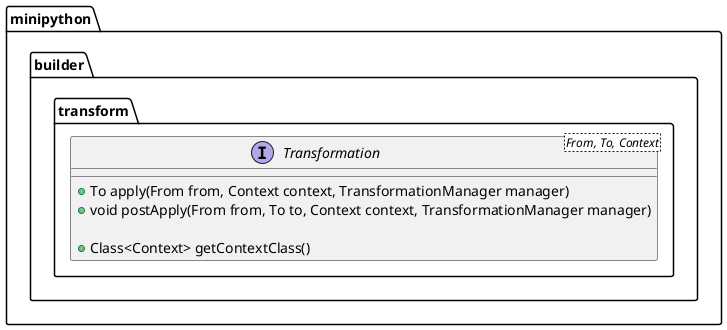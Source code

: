 @startuml

left to right direction

package minipython.builder.transform {
    interface Transformation<From, To, Context> {
        +To apply(From from, Context context, TransformationManager manager)
        +void postApply(From from, To to, Context context, TransformationManager manager)

        +Class<Context> getContextClass()
    }

}

@enduml

